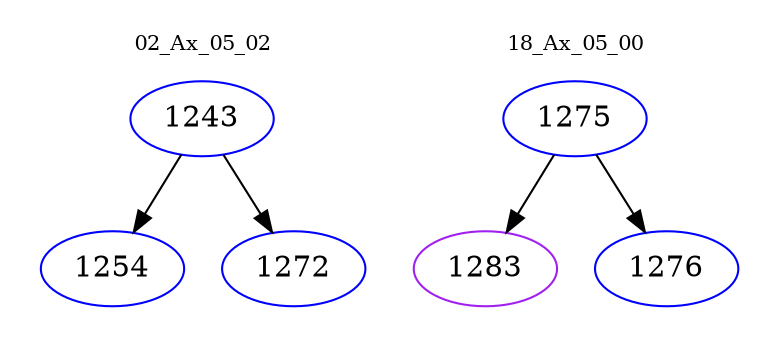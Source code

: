 digraph{
subgraph cluster_0 {
color = white
label = "02_Ax_05_02";
fontsize=10;
T0_1243 [label="1243", color="blue"]
T0_1243 -> T0_1254 [color="black"]
T0_1254 [label="1254", color="blue"]
T0_1243 -> T0_1272 [color="black"]
T0_1272 [label="1272", color="blue"]
}
subgraph cluster_1 {
color = white
label = "18_Ax_05_00";
fontsize=10;
T1_1275 [label="1275", color="blue"]
T1_1275 -> T1_1283 [color="black"]
T1_1283 [label="1283", color="purple"]
T1_1275 -> T1_1276 [color="black"]
T1_1276 [label="1276", color="blue"]
}
}
